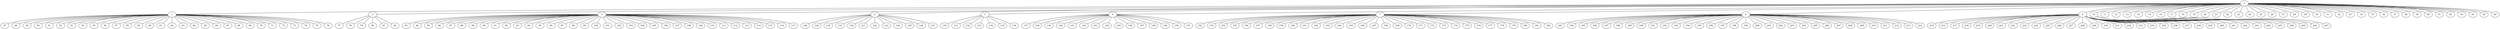 
graph graphname {
    0 -- 1
0 -- 2
0 -- 3
0 -- 4
0 -- 5
0 -- 6
0 -- 7
0 -- 8
0 -- 9
0 -- 10
0 -- 11
0 -- 12
0 -- 13
0 -- 14
0 -- 15
0 -- 16
0 -- 17
0 -- 18
0 -- 19
0 -- 20
0 -- 21
0 -- 22
0 -- 23
0 -- 24
0 -- 25
0 -- 26
0 -- 27
0 -- 28
0 -- 29
0 -- 30
0 -- 31
0 -- 32
0 -- 33
0 -- 34
0 -- 35
0 -- 36
0 -- 37
0 -- 38
0 -- 39
0 -- 40
0 -- 41
0 -- 42
0 -- 43
0 -- 44
0 -- 45
0 -- 46
1 -- 47
1 -- 48
1 -- 49
1 -- 50
1 -- 51
1 -- 52
1 -- 53
1 -- 54
1 -- 55
1 -- 56
1 -- 57
1 -- 58
1 -- 59
1 -- 60
1 -- 61
1 -- 62
1 -- 63
1 -- 64
1 -- 65
1 -- 66
1 -- 67
1 -- 68
1 -- 69
1 -- 70
1 -- 71
1 -- 72
1 -- 73
1 -- 74
1 -- 75
1 -- 76
2 -- 77
2 -- 78
2 -- 79
2 -- 80
2 -- 81
2 -- 82
3 -- 83
3 -- 84
3 -- 85
3 -- 86
3 -- 87
3 -- 88
3 -- 89
3 -- 90
3 -- 91
3 -- 92
3 -- 93
3 -- 94
3 -- 95
3 -- 96
3 -- 97
3 -- 98
3 -- 99
3 -- 100
3 -- 101
3 -- 102
3 -- 103
3 -- 104
3 -- 105
3 -- 106
3 -- 107
3 -- 108
3 -- 109
3 -- 110
3 -- 111
3 -- 112
3 -- 113
3 -- 114
3 -- 115
3 -- 116
3 -- 117
4 -- 128
4 -- 129
4 -- 118
4 -- 119
4 -- 120
4 -- 121
4 -- 122
4 -- 123
4 -- 124
4 -- 125
4 -- 126
4 -- 127
5 -- 130
5 -- 131
5 -- 132
5 -- 133
5 -- 134
5 -- 135
5 -- 136
6 -- 137
6 -- 138
6 -- 139
6 -- 140
6 -- 141
6 -- 142
6 -- 143
6 -- 144
6 -- 145
6 -- 146
6 -- 147
6 -- 148
6 -- 149
6 -- 150
6 -- 151
7 -- 152
7 -- 153
7 -- 154
7 -- 155
7 -- 156
7 -- 157
7 -- 158
7 -- 159
7 -- 160
7 -- 161
7 -- 162
7 -- 163
7 -- 164
7 -- 165
7 -- 166
7 -- 167
7 -- 168
7 -- 169
7 -- 170
7 -- 171
7 -- 172
7 -- 173
7 -- 174
7 -- 175
7 -- 176
7 -- 177
7 -- 178
7 -- 179
7 -- 180
7 -- 181
7 -- 182
8 -- 183
8 -- 184
8 -- 185
8 -- 186
8 -- 187
8 -- 188
8 -- 189
8 -- 190
8 -- 191
8 -- 192
8 -- 193
8 -- 194
8 -- 195
8 -- 196
8 -- 197
8 -- 198
8 -- 199
8 -- 200
8 -- 201
8 -- 202
8 -- 203
8 -- 204
8 -- 205
8 -- 206
8 -- 207
8 -- 208
8 -- 209
8 -- 210
8 -- 211
8 -- 212
8 -- 213
8 -- 214
9 -- 215
9 -- 216
9 -- 217
9 -- 218
9 -- 219
9 -- 220
9 -- 221
9 -- 222
9 -- 223
9 -- 224
9 -- 225
9 -- 226
9 -- 227
9 -- 228
9 -- 229
9 -- 230
9 -- 231
9 -- 232
9 -- 233
9 -- 234
9 -- 235
9 -- 236
9 -- 237
9 -- 238
9 -- 239
9 -- 240
9 -- 241
9 -- 242
9 -- 243
9 -- 244
9 -- 245
10 -- 248
10 -- 249
10 -- 246
10 -- 247

}
